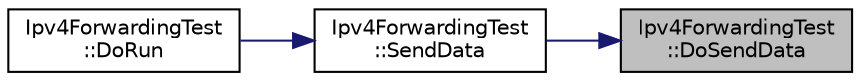 digraph "Ipv4ForwardingTest::DoSendData"
{
 // LATEX_PDF_SIZE
  edge [fontname="Helvetica",fontsize="10",labelfontname="Helvetica",labelfontsize="10"];
  node [fontname="Helvetica",fontsize="10",shape=record];
  rankdir="RL";
  Node1 [label="Ipv4ForwardingTest\l::DoSendData",height=0.2,width=0.4,color="black", fillcolor="grey75", style="filled", fontcolor="black",tooltip="Send data."];
  Node1 -> Node2 [dir="back",color="midnightblue",fontsize="10",style="solid",fontname="Helvetica"];
  Node2 [label="Ipv4ForwardingTest\l::SendData",height=0.2,width=0.4,color="black", fillcolor="white", style="filled",URL="$class_ipv4_forwarding_test.html#acd13baacd68bf31bb1ecae14cc1fa42d",tooltip="Send data."];
  Node2 -> Node3 [dir="back",color="midnightblue",fontsize="10",style="solid",fontname="Helvetica"];
  Node3 [label="Ipv4ForwardingTest\l::DoRun",height=0.2,width=0.4,color="black", fillcolor="white", style="filled",URL="$class_ipv4_forwarding_test.html#aa3735e1731b087938e97f39b7d90dd35",tooltip="Implementation to actually run this TestCase."];
}
